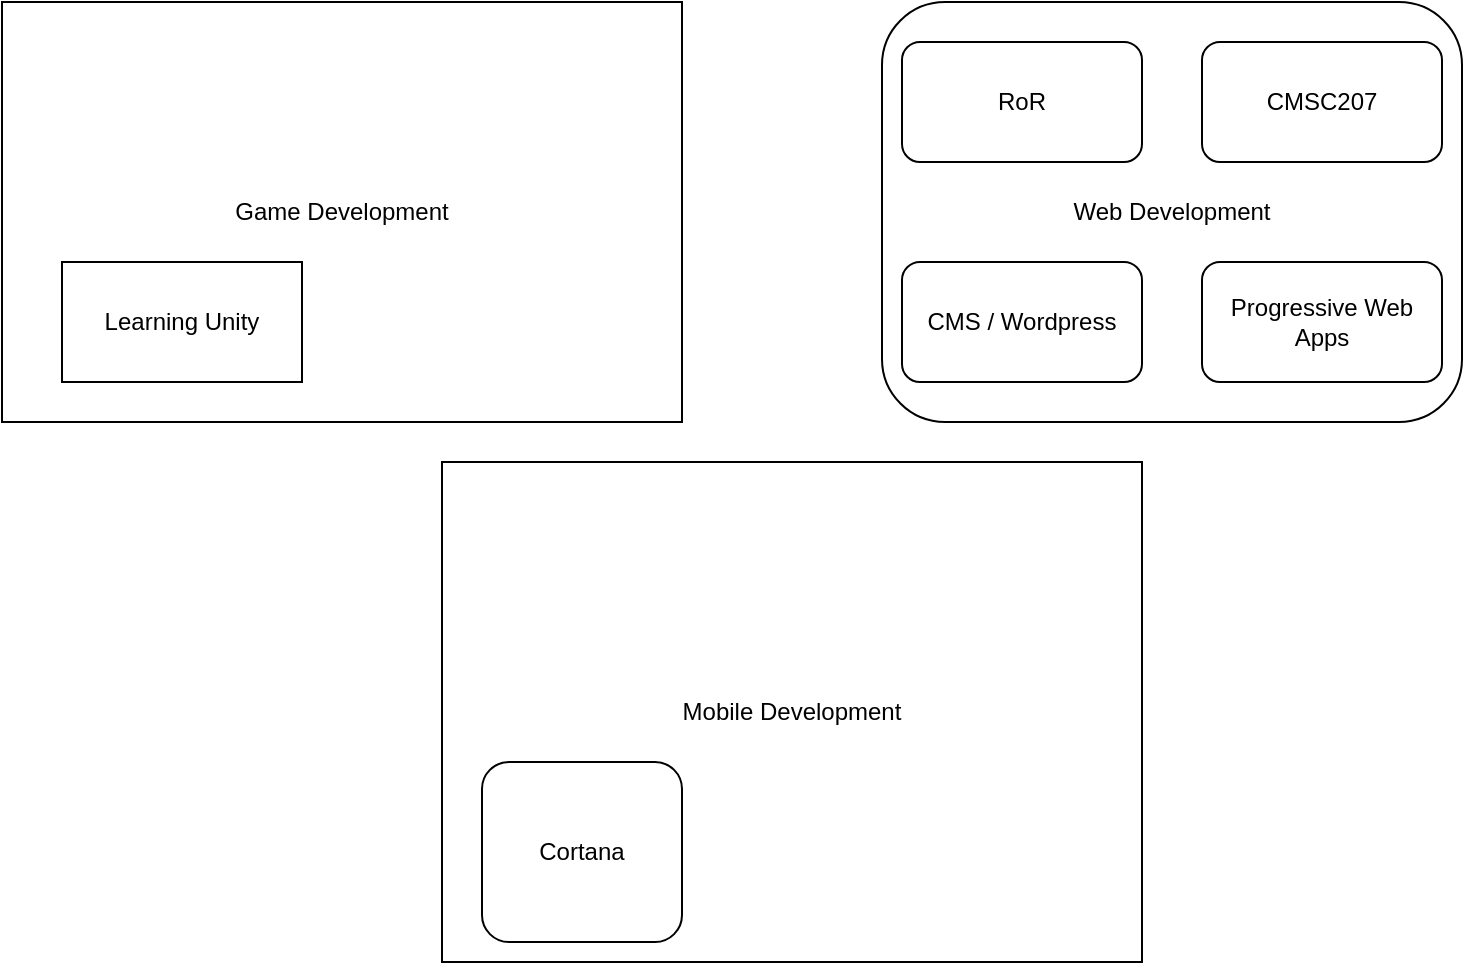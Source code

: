 <mxfile version="14.9.8" type="github">
  <diagram id="bxHqip3NTeEucdSQpRDR" name="Page-1">
    <mxGraphModel dx="946" dy="639" grid="1" gridSize="10" guides="1" tooltips="1" connect="1" arrows="1" fold="1" page="1" pageScale="1" pageWidth="850" pageHeight="1100" math="0" shadow="0">
      <root>
        <mxCell id="0" />
        <mxCell id="1" parent="0" />
        <mxCell id="rowUdvJKjDk17Sivf5kU-2" value="Game Development" style="rounded=0;whiteSpace=wrap;html=1;" vertex="1" parent="1">
          <mxGeometry x="60" y="70" width="340" height="210" as="geometry" />
        </mxCell>
        <mxCell id="rowUdvJKjDk17Sivf5kU-1" value="Learning Unity" style="rounded=0;whiteSpace=wrap;html=1;" vertex="1" parent="1">
          <mxGeometry x="90" y="200" width="120" height="60" as="geometry" />
        </mxCell>
        <mxCell id="rowUdvJKjDk17Sivf5kU-3" value="Web Development" style="rounded=1;whiteSpace=wrap;html=1;" vertex="1" parent="1">
          <mxGeometry x="500" y="70" width="290" height="210" as="geometry" />
        </mxCell>
        <mxCell id="rowUdvJKjDk17Sivf5kU-4" value="RoR" style="rounded=1;whiteSpace=wrap;html=1;" vertex="1" parent="1">
          <mxGeometry x="510" y="90" width="120" height="60" as="geometry" />
        </mxCell>
        <mxCell id="rowUdvJKjDk17Sivf5kU-5" value="CMSC207" style="rounded=1;whiteSpace=wrap;html=1;" vertex="1" parent="1">
          <mxGeometry x="660" y="90" width="120" height="60" as="geometry" />
        </mxCell>
        <mxCell id="rowUdvJKjDk17Sivf5kU-8" value="Mobile Development" style="rounded=0;whiteSpace=wrap;html=1;" vertex="1" parent="1">
          <mxGeometry x="280" y="300" width="350" height="250" as="geometry" />
        </mxCell>
        <mxCell id="rowUdvJKjDk17Sivf5kU-6" value="Cortana" style="rounded=1;whiteSpace=wrap;html=1;" vertex="1" parent="1">
          <mxGeometry x="300" y="450" width="100" height="90" as="geometry" />
        </mxCell>
        <mxCell id="rowUdvJKjDk17Sivf5kU-7" value="CMS / Wordpress" style="rounded=1;whiteSpace=wrap;html=1;" vertex="1" parent="1">
          <mxGeometry x="510" y="200" width="120" height="60" as="geometry" />
        </mxCell>
        <mxCell id="rowUdvJKjDk17Sivf5kU-9" value="Progressive Web Apps" style="rounded=1;whiteSpace=wrap;html=1;" vertex="1" parent="1">
          <mxGeometry x="660" y="200" width="120" height="60" as="geometry" />
        </mxCell>
      </root>
    </mxGraphModel>
  </diagram>
</mxfile>
